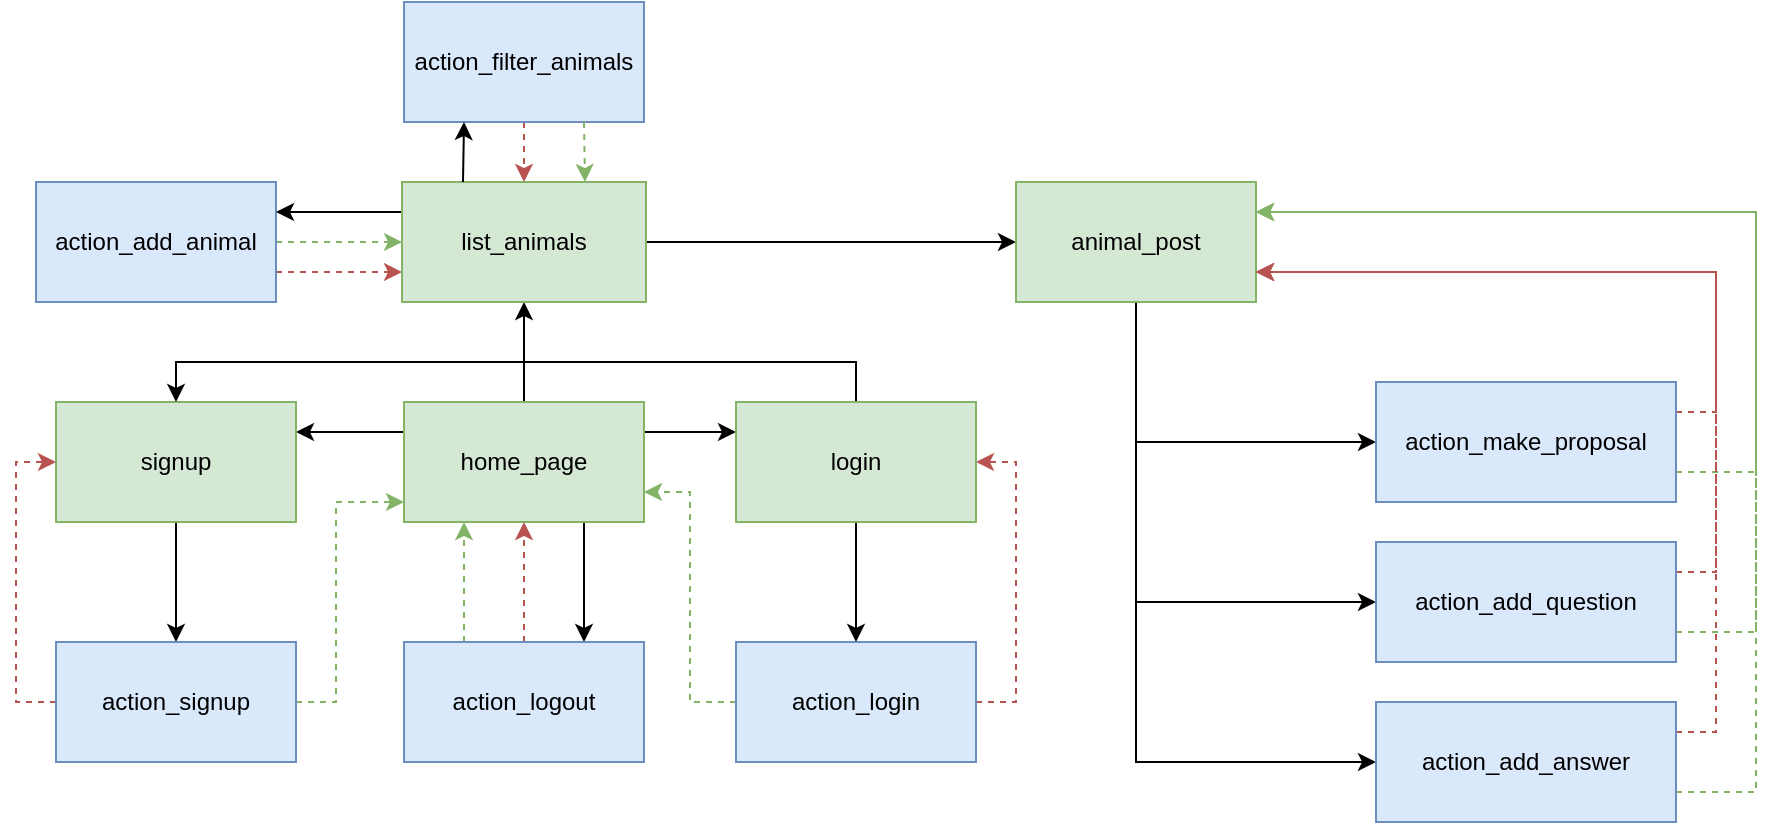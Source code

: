 <mxfile version="13.10.4" type="device"><diagram id="YFT_qSiB2kMt1HVB6Zt0" name="Page-1"><mxGraphModel dx="1422" dy="763" grid="1" gridSize="10" guides="1" tooltips="1" connect="1" arrows="1" fold="1" page="1" pageScale="1" pageWidth="827" pageHeight="1169" math="0" shadow="0"><root><mxCell id="0"/><mxCell id="1" parent="0"/><mxCell id="7VbJM1r4_z_jr_okdKqC-8" style="edgeStyle=orthogonalEdgeStyle;rounded=0;orthogonalLoop=1;jettySize=auto;html=1;exitX=0;exitY=0.25;exitDx=0;exitDy=0;entryX=1;entryY=0.25;entryDx=0;entryDy=0;" parent="1" source="7VbJM1r4_z_jr_okdKqC-1" target="7VbJM1r4_z_jr_okdKqC-2" edge="1"><mxGeometry relative="1" as="geometry"/></mxCell><mxCell id="jqRvhwwpTAMyasY6WVKT-3" style="edgeStyle=orthogonalEdgeStyle;rounded=0;orthogonalLoop=1;jettySize=auto;html=1;exitX=1;exitY=0.25;exitDx=0;exitDy=0;entryX=0;entryY=0.25;entryDx=0;entryDy=0;" edge="1" parent="1" source="7VbJM1r4_z_jr_okdKqC-1" target="jqRvhwwpTAMyasY6WVKT-21"><mxGeometry relative="1" as="geometry"><Array as="points"/></mxGeometry></mxCell><mxCell id="jqRvhwwpTAMyasY6WVKT-4" style="edgeStyle=orthogonalEdgeStyle;rounded=0;orthogonalLoop=1;jettySize=auto;html=1;exitX=0.75;exitY=1;exitDx=0;exitDy=0;entryX=0.75;entryY=0;entryDx=0;entryDy=0;" edge="1" parent="1" source="7VbJM1r4_z_jr_okdKqC-1" target="7VbJM1r4_z_jr_okdKqC-3"><mxGeometry relative="1" as="geometry"/></mxCell><mxCell id="jqRvhwwpTAMyasY6WVKT-7" style="edgeStyle=orthogonalEdgeStyle;rounded=0;orthogonalLoop=1;jettySize=auto;html=1;exitX=0.5;exitY=0;exitDx=0;exitDy=0;entryX=0.5;entryY=1;entryDx=0;entryDy=0;" edge="1" parent="1" source="7VbJM1r4_z_jr_okdKqC-1" target="wE_pWC_oFrWQAzYefzeZ-1"><mxGeometry relative="1" as="geometry"/></mxCell><mxCell id="7VbJM1r4_z_jr_okdKqC-1" value="&lt;div&gt;home_page&lt;/div&gt;" style="rounded=0;whiteSpace=wrap;html=1;fillColor=#d5e8d4;strokeColor=#82b366;" parent="1" vertex="1"><mxGeometry x="254" y="230" width="120" height="60" as="geometry"/></mxCell><mxCell id="7VbJM1r4_z_jr_okdKqC-5" style="edgeStyle=orthogonalEdgeStyle;rounded=0;orthogonalLoop=1;jettySize=auto;html=1;exitX=0.5;exitY=1;exitDx=0;exitDy=0;entryX=0.5;entryY=0;entryDx=0;entryDy=0;" parent="1" source="7VbJM1r4_z_jr_okdKqC-2" target="7VbJM1r4_z_jr_okdKqC-4" edge="1"><mxGeometry relative="1" as="geometry"/></mxCell><mxCell id="7VbJM1r4_z_jr_okdKqC-2" value="signup" style="rounded=0;whiteSpace=wrap;html=1;fillColor=#d5e8d4;strokeColor=#82b366;" parent="1" vertex="1"><mxGeometry x="80" y="230" width="120" height="60" as="geometry"/></mxCell><mxCell id="7VbJM1r4_z_jr_okdKqC-6" style="edgeStyle=orthogonalEdgeStyle;rounded=0;orthogonalLoop=1;jettySize=auto;html=1;exitX=0.25;exitY=0;exitDx=0;exitDy=0;entryX=0.25;entryY=1;entryDx=0;entryDy=0;fillColor=#d5e8d4;strokeColor=#82b366;dashed=1;" parent="1" source="7VbJM1r4_z_jr_okdKqC-3" target="7VbJM1r4_z_jr_okdKqC-1" edge="1"><mxGeometry relative="1" as="geometry"/></mxCell><mxCell id="jqRvhwwpTAMyasY6WVKT-29" style="edgeStyle=orthogonalEdgeStyle;rounded=0;orthogonalLoop=1;jettySize=auto;html=1;exitX=0.5;exitY=0;exitDx=0;exitDy=0;entryX=0.5;entryY=1;entryDx=0;entryDy=0;fillColor=#f8cecc;strokeColor=#b85450;dashed=1;" edge="1" parent="1" source="7VbJM1r4_z_jr_okdKqC-3" target="7VbJM1r4_z_jr_okdKqC-1"><mxGeometry relative="1" as="geometry"/></mxCell><mxCell id="7VbJM1r4_z_jr_okdKqC-3" value="action_logout" style="rounded=0;whiteSpace=wrap;html=1;fillColor=#dae8fc;strokeColor=#6c8ebf;" parent="1" vertex="1"><mxGeometry x="254" y="350" width="120" height="60" as="geometry"/></mxCell><mxCell id="7VbJM1r4_z_jr_okdKqC-20" style="edgeStyle=orthogonalEdgeStyle;rounded=0;orthogonalLoop=1;jettySize=auto;html=1;exitX=0;exitY=0.5;exitDx=0;exitDy=0;entryX=0;entryY=0.5;entryDx=0;entryDy=0;dashed=1;fillColor=#f8cecc;strokeColor=#b85450;" parent="1" source="7VbJM1r4_z_jr_okdKqC-4" target="7VbJM1r4_z_jr_okdKqC-2" edge="1"><mxGeometry relative="1" as="geometry"/></mxCell><mxCell id="7VbJM1r4_z_jr_okdKqC-21" style="edgeStyle=orthogonalEdgeStyle;rounded=0;orthogonalLoop=1;jettySize=auto;html=1;exitX=1;exitY=0.5;exitDx=0;exitDy=0;dashed=1;fillColor=#d5e8d4;strokeColor=#82b366;" parent="1" source="7VbJM1r4_z_jr_okdKqC-4" edge="1"><mxGeometry relative="1" as="geometry"><mxPoint x="254" y="280" as="targetPoint"/><Array as="points"><mxPoint x="220" y="380"/><mxPoint x="220" y="280"/></Array></mxGeometry></mxCell><mxCell id="7VbJM1r4_z_jr_okdKqC-4" value="action_signup" style="rounded=0;whiteSpace=wrap;html=1;fillColor=#dae8fc;strokeColor=#6c8ebf;" parent="1" vertex="1"><mxGeometry x="80" y="350" width="120" height="60" as="geometry"/></mxCell><mxCell id="jqRvhwwpTAMyasY6WVKT-2" style="edgeStyle=orthogonalEdgeStyle;rounded=0;orthogonalLoop=1;jettySize=auto;html=1;exitX=0;exitY=0.5;exitDx=0;exitDy=0;entryX=1;entryY=0.75;entryDx=0;entryDy=0;fillColor=#d5e8d4;strokeColor=#82b366;dashed=1;" edge="1" parent="1" source="7VbJM1r4_z_jr_okdKqC-12" target="7VbJM1r4_z_jr_okdKqC-1"><mxGeometry relative="1" as="geometry"><mxPoint x="380" y="275" as="targetPoint"/></mxGeometry></mxCell><mxCell id="jqRvhwwpTAMyasY6WVKT-23" style="edgeStyle=orthogonalEdgeStyle;rounded=0;orthogonalLoop=1;jettySize=auto;html=1;exitX=1;exitY=0.5;exitDx=0;exitDy=0;entryX=1;entryY=0.5;entryDx=0;entryDy=0;fillColor=#f8cecc;strokeColor=#b85450;dashed=1;" edge="1" parent="1" source="7VbJM1r4_z_jr_okdKqC-12" target="jqRvhwwpTAMyasY6WVKT-21"><mxGeometry relative="1" as="geometry"/></mxCell><mxCell id="7VbJM1r4_z_jr_okdKqC-12" value="action_login" style="rounded=0;whiteSpace=wrap;html=1;fillColor=#dae8fc;strokeColor=#6c8ebf;" parent="1" vertex="1"><mxGeometry x="420" y="350" width="120" height="60" as="geometry"/></mxCell><mxCell id="jqRvhwwpTAMyasY6WVKT-19" style="edgeStyle=orthogonalEdgeStyle;rounded=0;orthogonalLoop=1;jettySize=auto;html=1;exitX=1;exitY=0.5;exitDx=0;exitDy=0;entryX=0;entryY=0.5;entryDx=0;entryDy=0;fillColor=#d5e8d4;strokeColor=#82b366;dashed=1;" edge="1" parent="1" source="7VbJM1r4_z_jr_okdKqC-16" target="wE_pWC_oFrWQAzYefzeZ-1"><mxGeometry relative="1" as="geometry"/></mxCell><mxCell id="jqRvhwwpTAMyasY6WVKT-20" style="edgeStyle=orthogonalEdgeStyle;rounded=0;orthogonalLoop=1;jettySize=auto;html=1;exitX=1;exitY=0.75;exitDx=0;exitDy=0;entryX=0;entryY=0.75;entryDx=0;entryDy=0;fillColor=#f8cecc;strokeColor=#b85450;dashed=1;" edge="1" parent="1" source="7VbJM1r4_z_jr_okdKqC-16" target="wE_pWC_oFrWQAzYefzeZ-1"><mxGeometry relative="1" as="geometry"/></mxCell><mxCell id="7VbJM1r4_z_jr_okdKqC-16" value="action_add_animal" style="rounded=0;whiteSpace=wrap;html=1;fillColor=#dae8fc;strokeColor=#6c8ebf;" parent="1" vertex="1"><mxGeometry x="70" y="120" width="120" height="60" as="geometry"/></mxCell><mxCell id="jqRvhwwpTAMyasY6WVKT-8" style="edgeStyle=orthogonalEdgeStyle;rounded=0;orthogonalLoop=1;jettySize=auto;html=1;exitX=1;exitY=0.5;exitDx=0;exitDy=0;entryX=0;entryY=0.5;entryDx=0;entryDy=0;" edge="1" parent="1" source="wE_pWC_oFrWQAzYefzeZ-1" target="jqRvhwwpTAMyasY6WVKT-6"><mxGeometry relative="1" as="geometry"/></mxCell><mxCell id="jqRvhwwpTAMyasY6WVKT-18" style="edgeStyle=orthogonalEdgeStyle;rounded=0;orthogonalLoop=1;jettySize=auto;html=1;exitX=0;exitY=0.25;exitDx=0;exitDy=0;entryX=1;entryY=0.25;entryDx=0;entryDy=0;" edge="1" parent="1" source="wE_pWC_oFrWQAzYefzeZ-1" target="7VbJM1r4_z_jr_okdKqC-16"><mxGeometry relative="1" as="geometry"/></mxCell><mxCell id="wE_pWC_oFrWQAzYefzeZ-1" value="list_animals" style="rounded=0;whiteSpace=wrap;html=1;fillColor=#d5e8d4;strokeColor=#82b366;" parent="1" vertex="1"><mxGeometry x="253" y="120" width="122" height="60" as="geometry"/></mxCell><mxCell id="jqRvhwwpTAMyasY6WVKT-30" style="edgeStyle=orthogonalEdgeStyle;rounded=0;orthogonalLoop=1;jettySize=auto;html=1;exitX=0.5;exitY=1;exitDx=0;exitDy=0;entryX=0.5;entryY=0;entryDx=0;entryDy=0;dashed=1;fillColor=#f8cecc;strokeColor=#b85450;" edge="1" parent="1" source="wE_pWC_oFrWQAzYefzeZ-3" target="wE_pWC_oFrWQAzYefzeZ-1"><mxGeometry relative="1" as="geometry"/></mxCell><mxCell id="wE_pWC_oFrWQAzYefzeZ-3" value="&lt;div&gt;action_filter_animals&lt;/div&gt;" style="rounded=0;whiteSpace=wrap;html=1;fillColor=#dae8fc;strokeColor=#6c8ebf;" parent="1" vertex="1"><mxGeometry x="254" y="30" width="120" height="60" as="geometry"/></mxCell><mxCell id="wE_pWC_oFrWQAzYefzeZ-4" value="" style="endArrow=classic;html=1;exitX=0.25;exitY=0;exitDx=0;exitDy=0;entryX=0.25;entryY=1;entryDx=0;entryDy=0;" parent="1" source="wE_pWC_oFrWQAzYefzeZ-1" target="wE_pWC_oFrWQAzYefzeZ-3" edge="1"><mxGeometry width="50" height="50" relative="1" as="geometry"><mxPoint x="400" y="430" as="sourcePoint"/><mxPoint x="280" y="90" as="targetPoint"/></mxGeometry></mxCell><mxCell id="wE_pWC_oFrWQAzYefzeZ-5" value="" style="endArrow=classic;html=1;entryX=0.75;entryY=0;entryDx=0;entryDy=0;exitX=0.75;exitY=1;exitDx=0;exitDy=0;fillColor=#d5e8d4;strokeColor=#82b366;dashed=1;" parent="1" source="wE_pWC_oFrWQAzYefzeZ-3" target="wE_pWC_oFrWQAzYefzeZ-1" edge="1"><mxGeometry width="50" height="50" relative="1" as="geometry"><mxPoint x="400" y="430" as="sourcePoint"/><mxPoint x="450" y="380" as="targetPoint"/></mxGeometry></mxCell><mxCell id="jqRvhwwpTAMyasY6WVKT-10" style="edgeStyle=orthogonalEdgeStyle;rounded=0;orthogonalLoop=1;jettySize=auto;html=1;exitX=0.5;exitY=1;exitDx=0;exitDy=0;entryX=0;entryY=0.5;entryDx=0;entryDy=0;" edge="1" parent="1" source="jqRvhwwpTAMyasY6WVKT-6" target="jqRvhwwpTAMyasY6WVKT-9"><mxGeometry relative="1" as="geometry"/></mxCell><mxCell id="jqRvhwwpTAMyasY6WVKT-12" style="edgeStyle=orthogonalEdgeStyle;rounded=0;orthogonalLoop=1;jettySize=auto;html=1;exitX=0.5;exitY=1;exitDx=0;exitDy=0;entryX=0;entryY=0.5;entryDx=0;entryDy=0;" edge="1" parent="1" source="jqRvhwwpTAMyasY6WVKT-6" target="jqRvhwwpTAMyasY6WVKT-13"><mxGeometry relative="1" as="geometry"><mxPoint x="650" y="50" as="targetPoint"/></mxGeometry></mxCell><mxCell id="jqRvhwwpTAMyasY6WVKT-16" style="edgeStyle=orthogonalEdgeStyle;rounded=0;orthogonalLoop=1;jettySize=auto;html=1;exitX=0.5;exitY=1;exitDx=0;exitDy=0;entryX=0;entryY=0.5;entryDx=0;entryDy=0;" edge="1" parent="1" source="jqRvhwwpTAMyasY6WVKT-6" target="jqRvhwwpTAMyasY6WVKT-15"><mxGeometry relative="1" as="geometry"/></mxCell><mxCell id="jqRvhwwpTAMyasY6WVKT-6" value="animal_post" style="rounded=0;whiteSpace=wrap;html=1;fillColor=#d5e8d4;strokeColor=#82b366;" vertex="1" parent="1"><mxGeometry x="560" y="120" width="120" height="60" as="geometry"/></mxCell><mxCell id="jqRvhwwpTAMyasY6WVKT-11" style="edgeStyle=orthogonalEdgeStyle;rounded=0;orthogonalLoop=1;jettySize=auto;html=1;exitX=1;exitY=0.75;exitDx=0;exitDy=0;entryX=1;entryY=0.25;entryDx=0;entryDy=0;fillColor=#d5e8d4;strokeColor=#82b366;dashed=1;" edge="1" parent="1" source="jqRvhwwpTAMyasY6WVKT-9" target="jqRvhwwpTAMyasY6WVKT-6"><mxGeometry relative="1" as="geometry"><Array as="points"><mxPoint x="930" y="265"/><mxPoint x="930" y="135"/></Array></mxGeometry></mxCell><mxCell id="jqRvhwwpTAMyasY6WVKT-24" style="edgeStyle=orthogonalEdgeStyle;rounded=0;orthogonalLoop=1;jettySize=auto;html=1;exitX=1;exitY=0.25;exitDx=0;exitDy=0;entryX=1;entryY=0.75;entryDx=0;entryDy=0;dashed=1;fillColor=#f8cecc;strokeColor=#b85450;" edge="1" parent="1" source="jqRvhwwpTAMyasY6WVKT-9" target="jqRvhwwpTAMyasY6WVKT-6"><mxGeometry relative="1" as="geometry"/></mxCell><mxCell id="jqRvhwwpTAMyasY6WVKT-9" value="&lt;div&gt;action_make_proposal&lt;/div&gt;" style="rounded=0;whiteSpace=wrap;html=1;fillColor=#dae8fc;strokeColor=#6c8ebf;" vertex="1" parent="1"><mxGeometry x="740" y="220" width="150" height="60" as="geometry"/></mxCell><mxCell id="jqRvhwwpTAMyasY6WVKT-14" style="edgeStyle=orthogonalEdgeStyle;rounded=0;orthogonalLoop=1;jettySize=auto;html=1;exitX=1;exitY=0.75;exitDx=0;exitDy=0;entryX=1;entryY=0.25;entryDx=0;entryDy=0;fillColor=#d5e8d4;strokeColor=#82b366;dashed=1;" edge="1" parent="1" source="jqRvhwwpTAMyasY6WVKT-13" target="jqRvhwwpTAMyasY6WVKT-6"><mxGeometry relative="1" as="geometry"><Array as="points"><mxPoint x="930" y="345"/><mxPoint x="930" y="135"/></Array></mxGeometry></mxCell><mxCell id="jqRvhwwpTAMyasY6WVKT-25" style="edgeStyle=orthogonalEdgeStyle;rounded=0;orthogonalLoop=1;jettySize=auto;html=1;exitX=1;exitY=0.25;exitDx=0;exitDy=0;entryX=1;entryY=0.75;entryDx=0;entryDy=0;dashed=1;fillColor=#f8cecc;strokeColor=#b85450;" edge="1" parent="1" source="jqRvhwwpTAMyasY6WVKT-13" target="jqRvhwwpTAMyasY6WVKT-6"><mxGeometry relative="1" as="geometry"/></mxCell><mxCell id="jqRvhwwpTAMyasY6WVKT-13" value="action_add_question" style="rounded=0;whiteSpace=wrap;html=1;fillColor=#dae8fc;strokeColor=#6c8ebf;" vertex="1" parent="1"><mxGeometry x="740" y="300" width="150" height="60" as="geometry"/></mxCell><mxCell id="jqRvhwwpTAMyasY6WVKT-17" style="edgeStyle=orthogonalEdgeStyle;rounded=0;orthogonalLoop=1;jettySize=auto;html=1;exitX=1;exitY=0.75;exitDx=0;exitDy=0;entryX=1;entryY=0.25;entryDx=0;entryDy=0;dashed=1;fillColor=#d5e8d4;strokeColor=#82b366;" edge="1" parent="1" source="jqRvhwwpTAMyasY6WVKT-15" target="jqRvhwwpTAMyasY6WVKT-6"><mxGeometry relative="1" as="geometry"><Array as="points"><mxPoint x="930" y="425"/><mxPoint x="930" y="135"/></Array></mxGeometry></mxCell><mxCell id="jqRvhwwpTAMyasY6WVKT-27" style="edgeStyle=orthogonalEdgeStyle;rounded=0;orthogonalLoop=1;jettySize=auto;html=1;exitX=1;exitY=0.25;exitDx=0;exitDy=0;entryX=1;entryY=0.75;entryDx=0;entryDy=0;dashed=1;fillColor=#f8cecc;strokeColor=#b85450;" edge="1" parent="1" source="jqRvhwwpTAMyasY6WVKT-15" target="jqRvhwwpTAMyasY6WVKT-6"><mxGeometry relative="1" as="geometry"/></mxCell><mxCell id="jqRvhwwpTAMyasY6WVKT-15" value="action_add_answer" style="rounded=0;whiteSpace=wrap;html=1;fillColor=#dae8fc;strokeColor=#6c8ebf;" vertex="1" parent="1"><mxGeometry x="740" y="380" width="150" height="60" as="geometry"/></mxCell><mxCell id="jqRvhwwpTAMyasY6WVKT-22" style="edgeStyle=orthogonalEdgeStyle;rounded=0;orthogonalLoop=1;jettySize=auto;html=1;exitX=0.5;exitY=1;exitDx=0;exitDy=0;entryX=0.5;entryY=0;entryDx=0;entryDy=0;" edge="1" parent="1" source="jqRvhwwpTAMyasY6WVKT-21" target="7VbJM1r4_z_jr_okdKqC-12"><mxGeometry relative="1" as="geometry"/></mxCell><mxCell id="jqRvhwwpTAMyasY6WVKT-28" style="edgeStyle=orthogonalEdgeStyle;rounded=0;orthogonalLoop=1;jettySize=auto;html=1;exitX=0.5;exitY=0;exitDx=0;exitDy=0;entryX=0.5;entryY=0;entryDx=0;entryDy=0;" edge="1" parent="1" source="jqRvhwwpTAMyasY6WVKT-21" target="7VbJM1r4_z_jr_okdKqC-2"><mxGeometry relative="1" as="geometry"/></mxCell><mxCell id="jqRvhwwpTAMyasY6WVKT-21" value="&lt;div&gt;login&lt;/div&gt;" style="rounded=0;whiteSpace=wrap;html=1;fillColor=#d5e8d4;strokeColor=#82b366;" vertex="1" parent="1"><mxGeometry x="420" y="230" width="120" height="60" as="geometry"/></mxCell></root></mxGraphModel></diagram></mxfile>